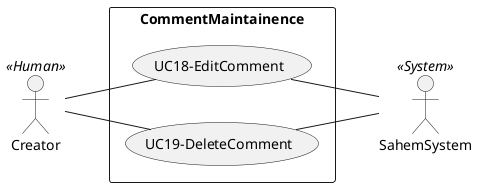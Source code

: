 @startuml CommentMaintainence
left to right direction
skinparam packageStyle rectangle
actor Creator as A3 << Human >>
actor SahemSystem as A6 << System >>
' actor Comment as A9 << Database >>

' usecase (UC4-ShareToSocialMedia) as UC4
' A1 -- (UC4)
' (UC4) -- A6

rectangle CommentMaintainence {
    usecase (UC18-EditComment) as UC18
    usecase (UC19-DeleteComment) as UC19
    
    A3 -- (UC18)
    A3 -- (UC19)

    (UC18) -- A6
    (UC19) -- A6
    
}

@enduml
